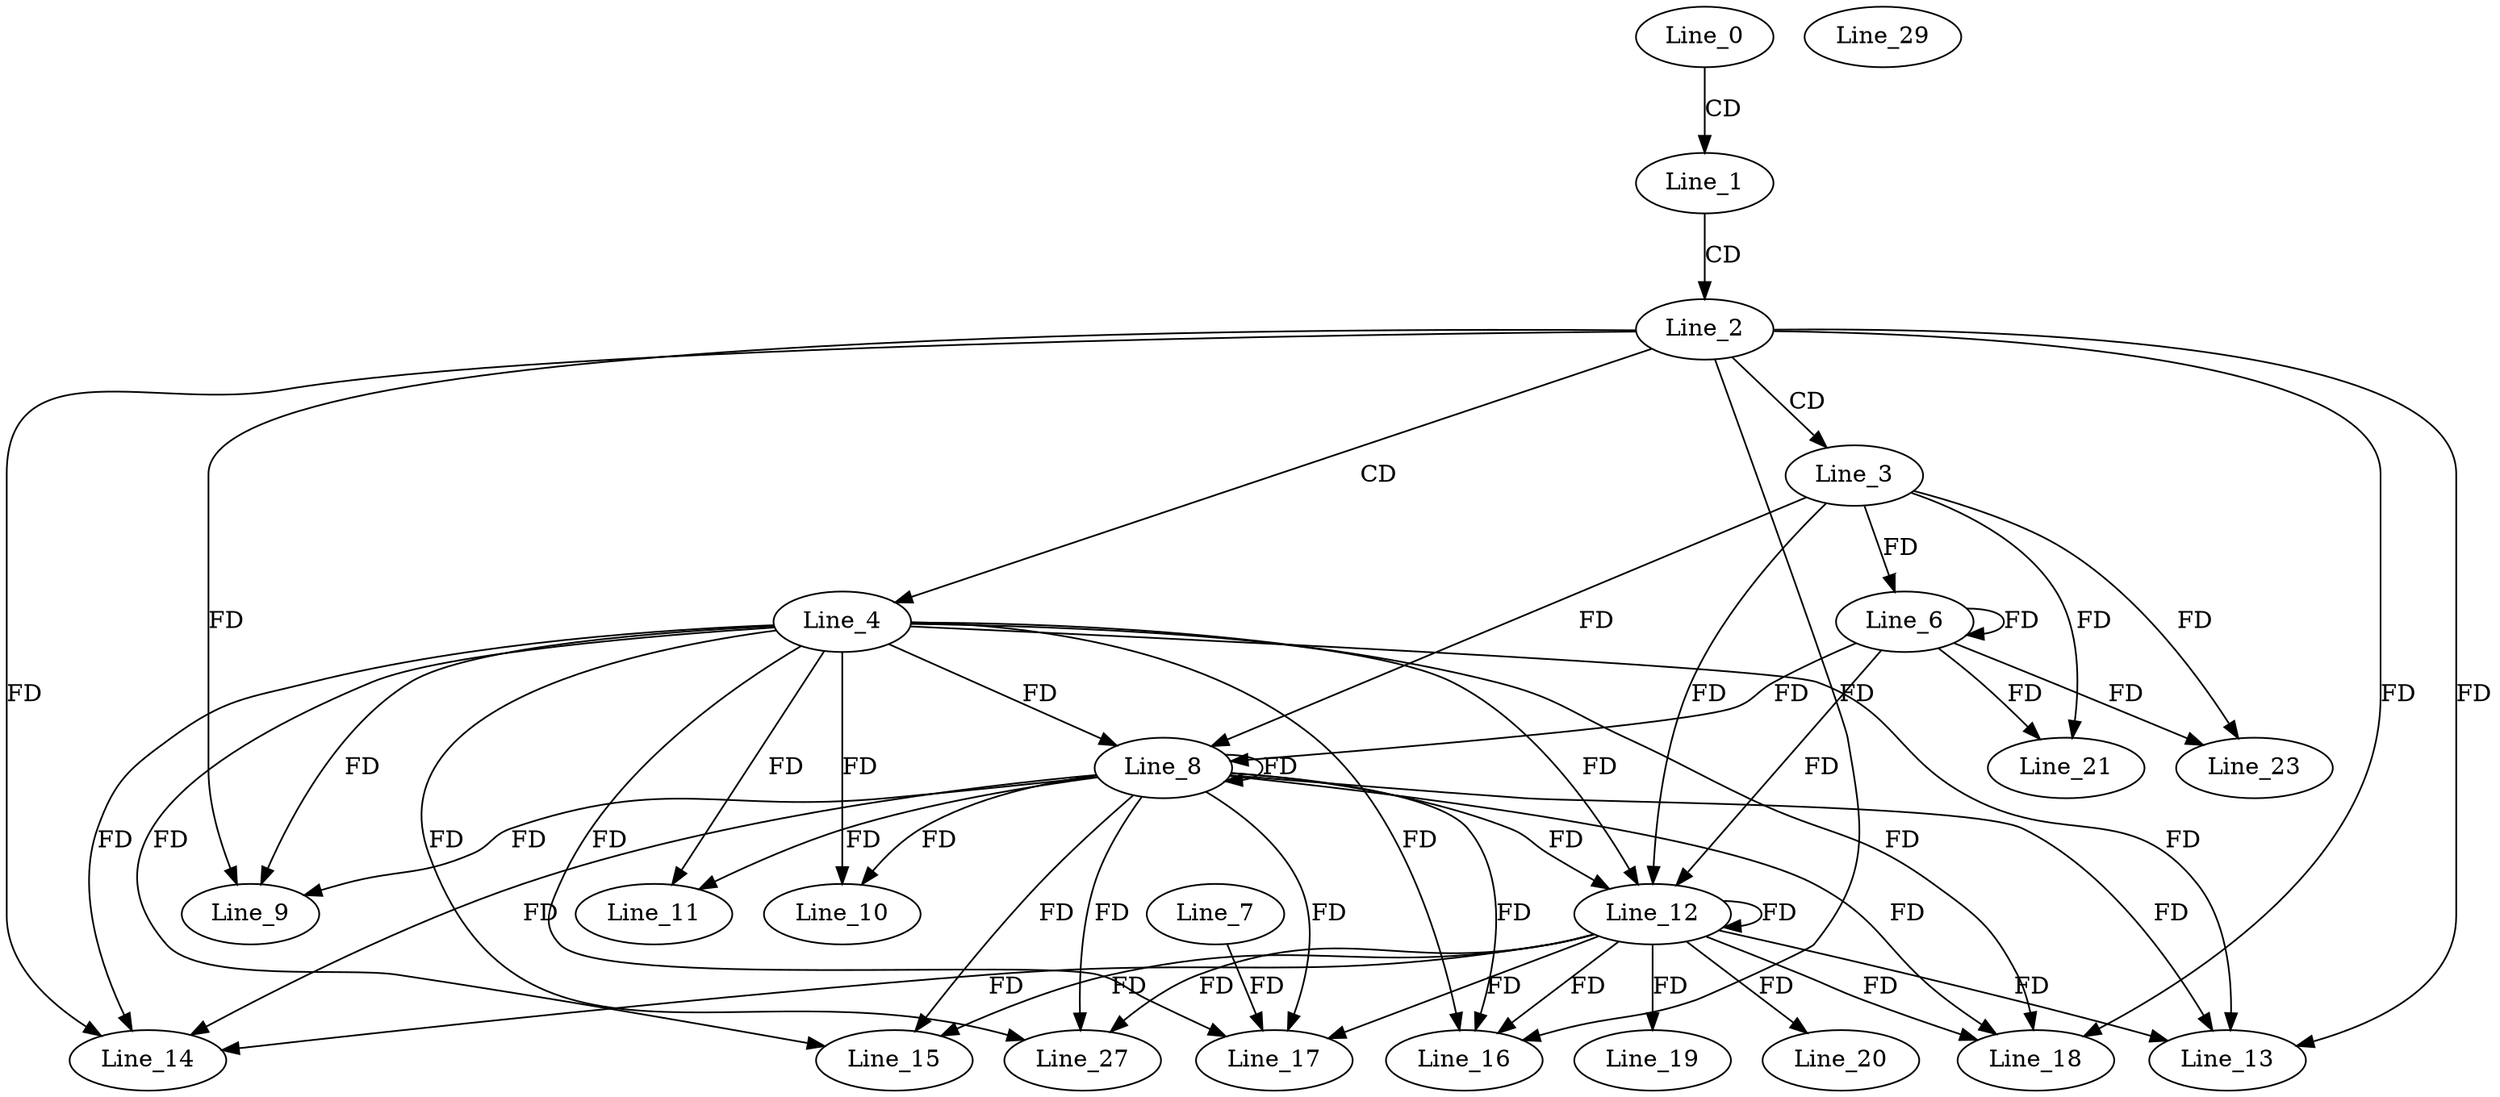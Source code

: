 digraph G {
  Line_0;
  Line_1;
  Line_2;
  Line_3;
  Line_4;
  Line_6;
  Line_6;
  Line_8;
  Line_8;
  Line_9;
  Line_10;
  Line_11;
  Line_12;
  Line_12;
  Line_13;
  Line_14;
  Line_15;
  Line_16;
  Line_17;
  Line_7;
  Line_18;
  Line_19;
  Line_20;
  Line_21;
  Line_23;
  Line_27;
  Line_29;
  Line_0 -> Line_1 [ label="CD" ];
  Line_1 -> Line_2 [ label="CD" ];
  Line_2 -> Line_3 [ label="CD" ];
  Line_2 -> Line_4 [ label="CD" ];
  Line_3 -> Line_6 [ label="FD" ];
  Line_6 -> Line_6 [ label="FD" ];
  Line_4 -> Line_8 [ label="FD" ];
  Line_8 -> Line_8 [ label="FD" ];
  Line_3 -> Line_8 [ label="FD" ];
  Line_6 -> Line_8 [ label="FD" ];
  Line_4 -> Line_9 [ label="FD" ];
  Line_8 -> Line_9 [ label="FD" ];
  Line_2 -> Line_9 [ label="FD" ];
  Line_4 -> Line_10 [ label="FD" ];
  Line_8 -> Line_10 [ label="FD" ];
  Line_4 -> Line_11 [ label="FD" ];
  Line_8 -> Line_11 [ label="FD" ];
  Line_4 -> Line_12 [ label="FD" ];
  Line_8 -> Line_12 [ label="FD" ];
  Line_12 -> Line_12 [ label="FD" ];
  Line_3 -> Line_12 [ label="FD" ];
  Line_6 -> Line_12 [ label="FD" ];
  Line_4 -> Line_13 [ label="FD" ];
  Line_8 -> Line_13 [ label="FD" ];
  Line_12 -> Line_13 [ label="FD" ];
  Line_2 -> Line_13 [ label="FD" ];
  Line_4 -> Line_14 [ label="FD" ];
  Line_8 -> Line_14 [ label="FD" ];
  Line_12 -> Line_14 [ label="FD" ];
  Line_2 -> Line_14 [ label="FD" ];
  Line_4 -> Line_15 [ label="FD" ];
  Line_8 -> Line_15 [ label="FD" ];
  Line_12 -> Line_15 [ label="FD" ];
  Line_4 -> Line_16 [ label="FD" ];
  Line_8 -> Line_16 [ label="FD" ];
  Line_12 -> Line_16 [ label="FD" ];
  Line_2 -> Line_16 [ label="FD" ];
  Line_4 -> Line_17 [ label="FD" ];
  Line_8 -> Line_17 [ label="FD" ];
  Line_12 -> Line_17 [ label="FD" ];
  Line_7 -> Line_17 [ label="FD" ];
  Line_4 -> Line_18 [ label="FD" ];
  Line_8 -> Line_18 [ label="FD" ];
  Line_12 -> Line_18 [ label="FD" ];
  Line_2 -> Line_18 [ label="FD" ];
  Line_12 -> Line_19 [ label="FD" ];
  Line_12 -> Line_20 [ label="FD" ];
  Line_3 -> Line_21 [ label="FD" ];
  Line_6 -> Line_21 [ label="FD" ];
  Line_3 -> Line_23 [ label="FD" ];
  Line_6 -> Line_23 [ label="FD" ];
  Line_4 -> Line_27 [ label="FD" ];
  Line_8 -> Line_27 [ label="FD" ];
  Line_12 -> Line_27 [ label="FD" ];
}
